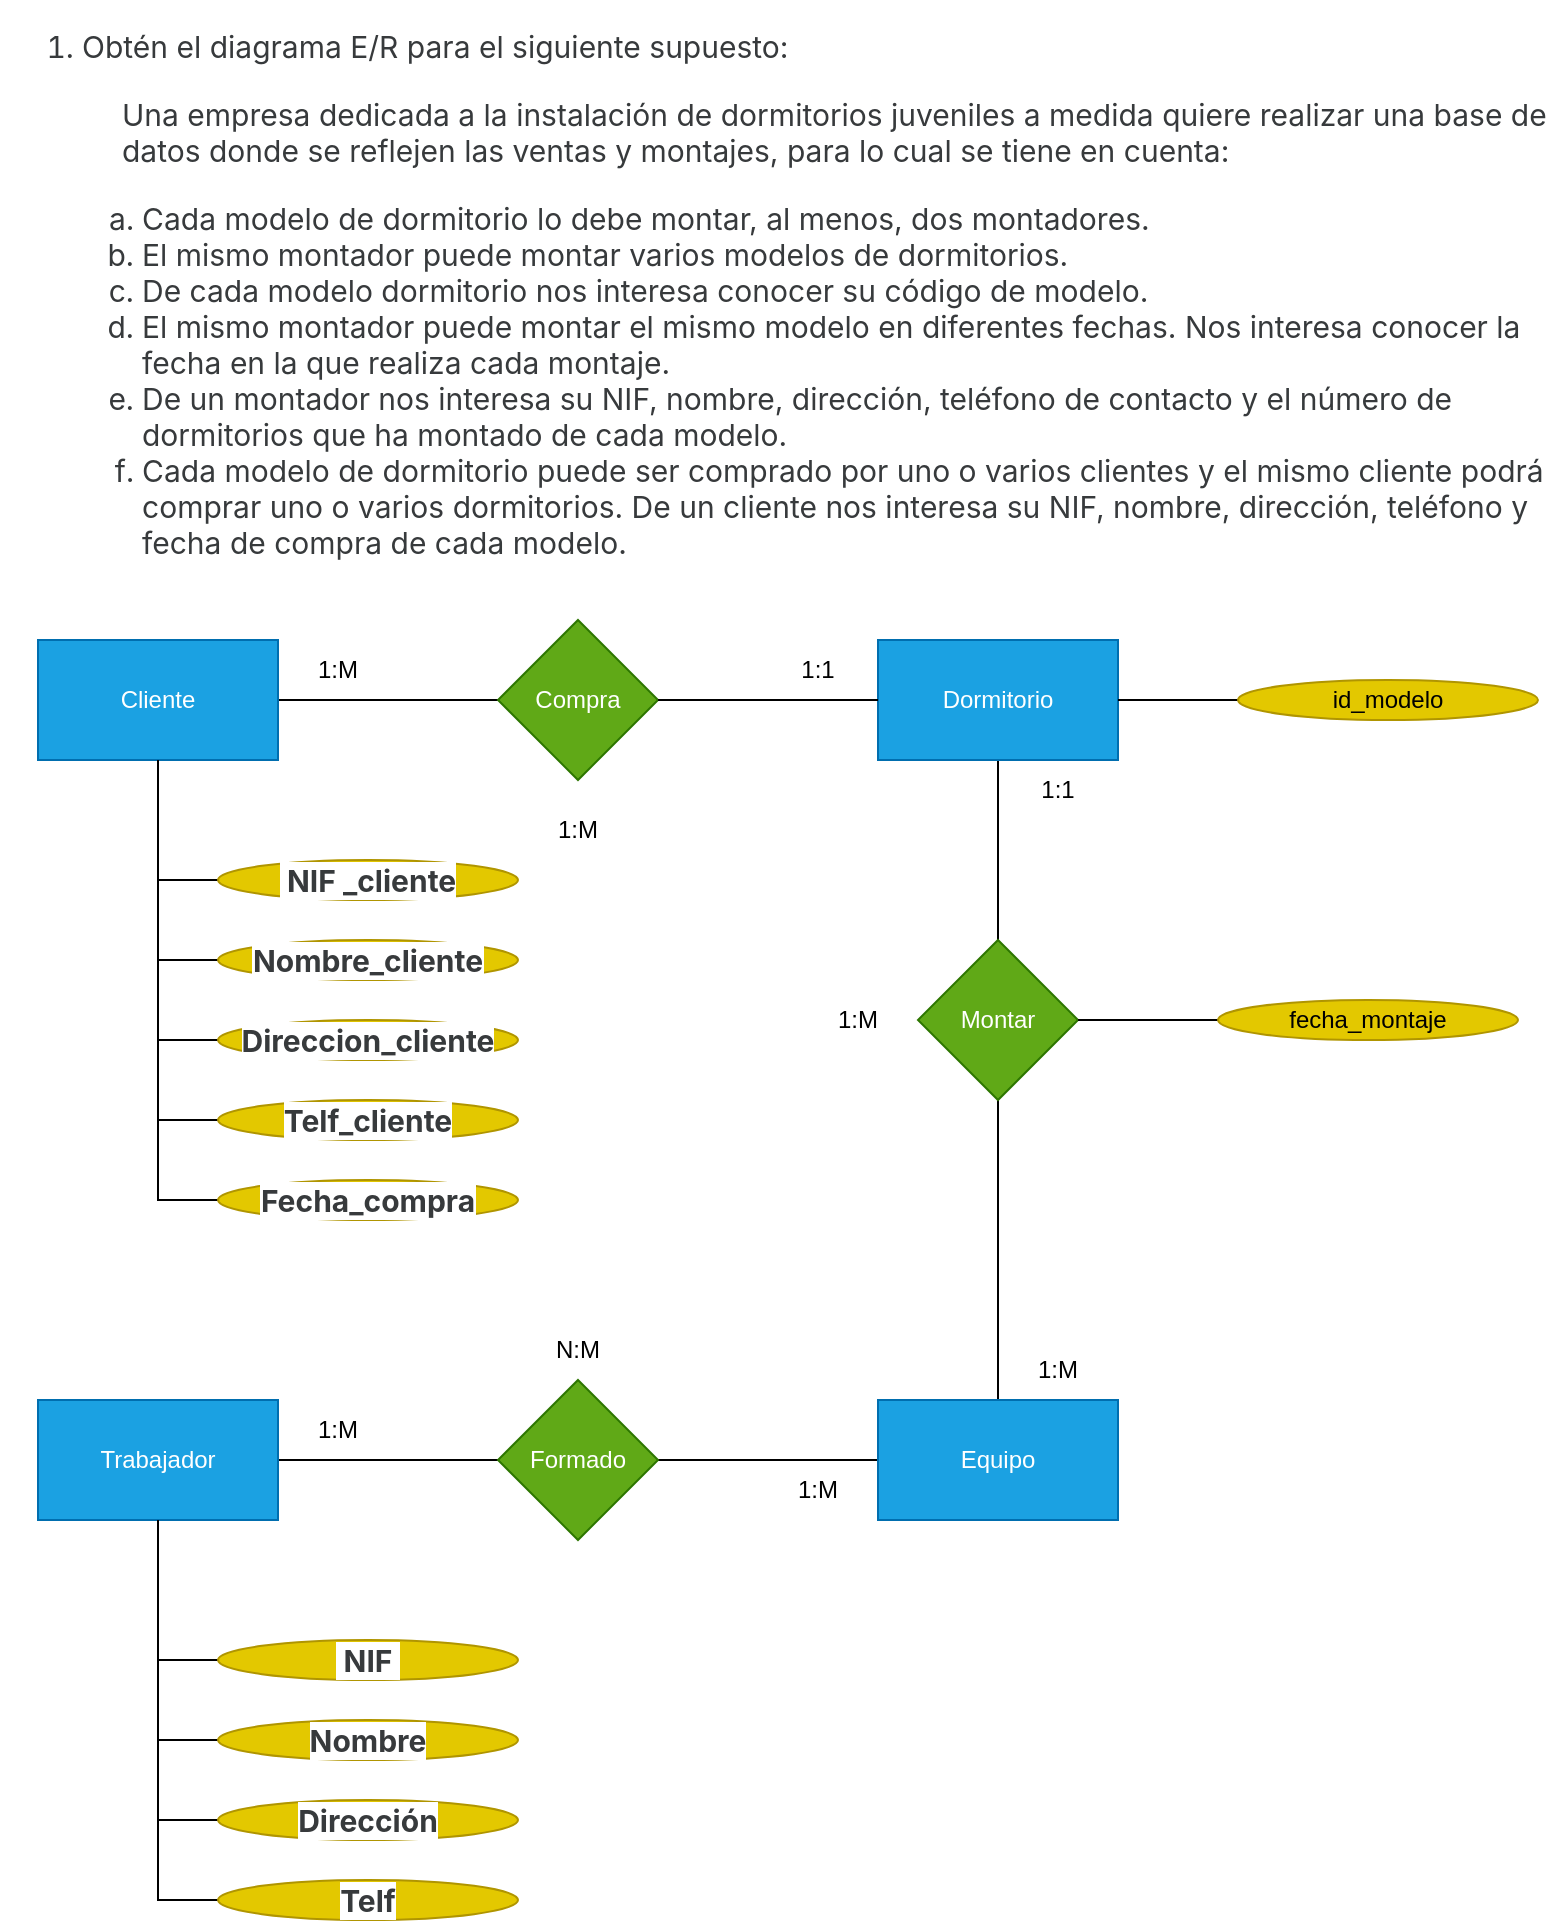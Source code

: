<mxfile version="20.1.1" type="device"><diagram id="thLx4Eht6S7S2caN7P-8" name="Page-1"><mxGraphModel dx="1447" dy="768" grid="1" gridSize="10" guides="1" tooltips="1" connect="1" arrows="1" fold="1" page="1" pageScale="1" pageWidth="827" pageHeight="1169" math="0" shadow="0"><root><mxCell id="0"/><mxCell id="1" parent="0"/><mxCell id="q4RQZKvZHyeDzvT3PiH--17" style="edgeStyle=orthogonalEdgeStyle;rounded=0;orthogonalLoop=1;jettySize=auto;html=1;exitX=0.5;exitY=1;exitDx=0;exitDy=0;entryX=0.5;entryY=0;entryDx=0;entryDy=0;endArrow=none;endFill=0;" parent="1" source="q4RQZKvZHyeDzvT3PiH--1" target="q4RQZKvZHyeDzvT3PiH--4" edge="1"><mxGeometry relative="1" as="geometry"/></mxCell><mxCell id="q4RQZKvZHyeDzvT3PiH--1" value="Dormitorio" style="rounded=0;whiteSpace=wrap;html=1;fillColor=#1ba1e2;strokeColor=#006EAF;fontColor=#ffffff;" parent="1" vertex="1"><mxGeometry x="459" y="360" width="120" height="60" as="geometry"/></mxCell><mxCell id="q4RQZKvZHyeDzvT3PiH--13" style="edgeStyle=orthogonalEdgeStyle;rounded=0;orthogonalLoop=1;jettySize=auto;html=1;exitX=1;exitY=0.5;exitDx=0;exitDy=0;entryX=0;entryY=0.5;entryDx=0;entryDy=0;endArrow=none;endFill=0;" parent="1" source="q4RQZKvZHyeDzvT3PiH--2" target="q4RQZKvZHyeDzvT3PiH--3" edge="1"><mxGeometry relative="1" as="geometry"/></mxCell><mxCell id="q4RQZKvZHyeDzvT3PiH--2" value="Cliente" style="rounded=0;whiteSpace=wrap;html=1;fillColor=#1ba1e2;strokeColor=#006EAF;fontColor=#ffffff;" parent="1" vertex="1"><mxGeometry x="39" y="360" width="120" height="60" as="geometry"/></mxCell><mxCell id="q4RQZKvZHyeDzvT3PiH--3" value="Compra" style="rhombus;whiteSpace=wrap;html=1;fillColor=#60a917;strokeColor=#2D7600;fontColor=#ffffff;" parent="1" vertex="1"><mxGeometry x="269" y="350" width="80" height="80" as="geometry"/></mxCell><mxCell id="q4RQZKvZHyeDzvT3PiH--18" style="edgeStyle=orthogonalEdgeStyle;rounded=0;orthogonalLoop=1;jettySize=auto;html=1;exitX=0.5;exitY=1;exitDx=0;exitDy=0;entryX=0.5;entryY=0;entryDx=0;entryDy=0;endArrow=none;endFill=0;" parent="1" source="q4RQZKvZHyeDzvT3PiH--4" target="q4RQZKvZHyeDzvT3PiH--5" edge="1"><mxGeometry relative="1" as="geometry"/></mxCell><mxCell id="q4RQZKvZHyeDzvT3PiH--4" value="Montar" style="rhombus;whiteSpace=wrap;html=1;fillColor=#60a917;strokeColor=#2D7600;fontColor=#ffffff;" parent="1" vertex="1"><mxGeometry x="479" y="510" width="80" height="80" as="geometry"/></mxCell><mxCell id="q4RQZKvZHyeDzvT3PiH--19" style="edgeStyle=orthogonalEdgeStyle;rounded=0;orthogonalLoop=1;jettySize=auto;html=1;exitX=0;exitY=0.5;exitDx=0;exitDy=0;entryX=1;entryY=0.5;entryDx=0;entryDy=0;endArrow=none;endFill=0;" parent="1" source="q4RQZKvZHyeDzvT3PiH--5" target="q4RQZKvZHyeDzvT3PiH--6" edge="1"><mxGeometry relative="1" as="geometry"/></mxCell><mxCell id="q4RQZKvZHyeDzvT3PiH--5" value="Equipo" style="rounded=0;whiteSpace=wrap;html=1;fillColor=#1ba1e2;strokeColor=#006EAF;fontColor=#ffffff;" parent="1" vertex="1"><mxGeometry x="459" y="740" width="120" height="60" as="geometry"/></mxCell><mxCell id="q4RQZKvZHyeDzvT3PiH--20" style="edgeStyle=orthogonalEdgeStyle;rounded=0;orthogonalLoop=1;jettySize=auto;html=1;exitX=0;exitY=0.5;exitDx=0;exitDy=0;entryX=1;entryY=0.5;entryDx=0;entryDy=0;endArrow=none;endFill=0;" parent="1" source="q4RQZKvZHyeDzvT3PiH--6" target="q4RQZKvZHyeDzvT3PiH--7" edge="1"><mxGeometry relative="1" as="geometry"/></mxCell><mxCell id="q4RQZKvZHyeDzvT3PiH--6" value="Formado" style="rhombus;whiteSpace=wrap;html=1;fillColor=#60a917;fontColor=#ffffff;strokeColor=#2D7600;" parent="1" vertex="1"><mxGeometry x="269" y="730" width="80" height="80" as="geometry"/></mxCell><mxCell id="q4RQZKvZHyeDzvT3PiH--7" value="Trabajador" style="rounded=0;whiteSpace=wrap;html=1;fillColor=#1ba1e2;strokeColor=#006EAF;fontColor=#ffffff;" parent="1" vertex="1"><mxGeometry x="39" y="740" width="120" height="60" as="geometry"/></mxCell><mxCell id="q4RQZKvZHyeDzvT3PiH--16" value="" style="endArrow=none;html=1;rounded=0;exitX=1;exitY=0.5;exitDx=0;exitDy=0;entryX=0;entryY=0.5;entryDx=0;entryDy=0;" parent="1" source="q4RQZKvZHyeDzvT3PiH--3" target="q4RQZKvZHyeDzvT3PiH--1" edge="1"><mxGeometry width="50" height="50" relative="1" as="geometry"><mxPoint x="339" y="430" as="sourcePoint"/><mxPoint x="389" y="380" as="targetPoint"/></mxGeometry></mxCell><mxCell id="q4RQZKvZHyeDzvT3PiH--21" value="1:M" style="text;html=1;strokeColor=none;fillColor=none;align=center;verticalAlign=middle;whiteSpace=wrap;rounded=0;" parent="1" vertex="1"><mxGeometry x="159" y="360" width="60" height="30" as="geometry"/></mxCell><mxCell id="q4RQZKvZHyeDzvT3PiH--23" value="1:1" style="text;html=1;strokeColor=none;fillColor=none;align=center;verticalAlign=middle;whiteSpace=wrap;rounded=0;" parent="1" vertex="1"><mxGeometry x="399" y="360" width="60" height="30" as="geometry"/></mxCell><mxCell id="q4RQZKvZHyeDzvT3PiH--24" value="1:M" style="text;html=1;strokeColor=none;fillColor=none;align=center;verticalAlign=middle;whiteSpace=wrap;rounded=0;" parent="1" vertex="1"><mxGeometry x="279" y="440" width="60" height="30" as="geometry"/></mxCell><mxCell id="q4RQZKvZHyeDzvT3PiH--25" value="1:1" style="text;html=1;strokeColor=none;fillColor=none;align=center;verticalAlign=middle;whiteSpace=wrap;rounded=0;" parent="1" vertex="1"><mxGeometry x="519" y="420" width="60" height="30" as="geometry"/></mxCell><mxCell id="q4RQZKvZHyeDzvT3PiH--26" value="1:M" style="text;html=1;strokeColor=none;fillColor=none;align=center;verticalAlign=middle;whiteSpace=wrap;rounded=0;" parent="1" vertex="1"><mxGeometry x="519" y="710" width="60" height="30" as="geometry"/></mxCell><mxCell id="q4RQZKvZHyeDzvT3PiH--27" value="1:M" style="text;html=1;strokeColor=none;fillColor=none;align=center;verticalAlign=middle;whiteSpace=wrap;rounded=0;" parent="1" vertex="1"><mxGeometry x="419" y="535" width="60" height="30" as="geometry"/></mxCell><mxCell id="q4RQZKvZHyeDzvT3PiH--28" value="1:M" style="text;html=1;strokeColor=none;fillColor=none;align=center;verticalAlign=middle;whiteSpace=wrap;rounded=0;" parent="1" vertex="1"><mxGeometry x="399" y="770" width="60" height="30" as="geometry"/></mxCell><mxCell id="q4RQZKvZHyeDzvT3PiH--29" value="1:M" style="text;html=1;strokeColor=none;fillColor=none;align=center;verticalAlign=middle;whiteSpace=wrap;rounded=0;" parent="1" vertex="1"><mxGeometry x="159" y="740" width="60" height="30" as="geometry"/></mxCell><mxCell id="q4RQZKvZHyeDzvT3PiH--30" value="N:M" style="text;html=1;strokeColor=none;fillColor=none;align=center;verticalAlign=middle;whiteSpace=wrap;rounded=0;" parent="1" vertex="1"><mxGeometry x="279" y="700" width="60" height="30" as="geometry"/></mxCell><mxCell id="q4RQZKvZHyeDzvT3PiH--55" style="edgeStyle=orthogonalEdgeStyle;rounded=0;orthogonalLoop=1;jettySize=auto;html=1;exitX=0;exitY=0.5;exitDx=0;exitDy=0;entryX=1;entryY=0.5;entryDx=0;entryDy=0;endArrow=none;endFill=0;" parent="1" source="q4RQZKvZHyeDzvT3PiH--31" target="q4RQZKvZHyeDzvT3PiH--1" edge="1"><mxGeometry relative="1" as="geometry"/></mxCell><mxCell id="q4RQZKvZHyeDzvT3PiH--31" value="id_modelo" style="ellipse;whiteSpace=wrap;html=1;fillColor=#e3c800;fontColor=#000000;strokeColor=#B09500;" parent="1" vertex="1"><mxGeometry x="639" y="380" width="150" height="20" as="geometry"/></mxCell><mxCell id="q4RQZKvZHyeDzvT3PiH--42" style="edgeStyle=orthogonalEdgeStyle;rounded=0;orthogonalLoop=1;jettySize=auto;html=1;exitX=0;exitY=0.5;exitDx=0;exitDy=0;endArrow=none;endFill=0;" parent="1" source="q4RQZKvZHyeDzvT3PiH--32" edge="1"><mxGeometry relative="1" as="geometry"><mxPoint x="99" y="870.353" as="targetPoint"/></mxGeometry></mxCell><mxCell id="q4RQZKvZHyeDzvT3PiH--32" value="&lt;span style=&quot;color: rgb(55, 58, 60); font-family: -apple-system, BlinkMacSystemFont, &amp;quot;Segoe UI&amp;quot;, Roboto, &amp;quot;Helvetica Neue&amp;quot;, Arial, sans-serif, &amp;quot;Apple Color Emoji&amp;quot;, &amp;quot;Segoe UI Emoji&amp;quot;, &amp;quot;Segoe UI Symbol&amp;quot;; font-size: 15px; font-weight: 700; text-align: left; background-color: rgb(255, 255, 255);&quot;&gt;&amp;nbsp;NIF&amp;nbsp;&lt;/span&gt;" style="ellipse;whiteSpace=wrap;html=1;fillColor=#e3c800;fontColor=#000000;strokeColor=#B09500;" parent="1" vertex="1"><mxGeometry x="129" y="860" width="150" height="20" as="geometry"/></mxCell><mxCell id="q4RQZKvZHyeDzvT3PiH--56" style="edgeStyle=orthogonalEdgeStyle;rounded=0;orthogonalLoop=1;jettySize=auto;html=1;exitX=0;exitY=0.5;exitDx=0;exitDy=0;entryX=1;entryY=0.5;entryDx=0;entryDy=0;endArrow=none;endFill=0;" parent="1" source="q4RQZKvZHyeDzvT3PiH--33" target="q4RQZKvZHyeDzvT3PiH--4" edge="1"><mxGeometry relative="1" as="geometry"/></mxCell><mxCell id="q4RQZKvZHyeDzvT3PiH--33" value="fecha_montaje" style="ellipse;whiteSpace=wrap;html=1;fillColor=#e3c800;fontColor=#000000;strokeColor=#B09500;" parent="1" vertex="1"><mxGeometry x="629" y="540" width="150" height="20" as="geometry"/></mxCell><mxCell id="q4RQZKvZHyeDzvT3PiH--41" style="edgeStyle=orthogonalEdgeStyle;rounded=0;orthogonalLoop=1;jettySize=auto;html=1;exitX=0;exitY=0.5;exitDx=0;exitDy=0;endArrow=none;endFill=0;" parent="1" source="q4RQZKvZHyeDzvT3PiH--35" edge="1"><mxGeometry relative="1" as="geometry"><mxPoint x="99" y="910.353" as="targetPoint"/></mxGeometry></mxCell><mxCell id="q4RQZKvZHyeDzvT3PiH--35" value="&lt;span style=&quot;color: rgb(55, 58, 60); font-family: -apple-system, BlinkMacSystemFont, &amp;quot;Segoe UI&amp;quot;, Roboto, &amp;quot;Helvetica Neue&amp;quot;, Arial, sans-serif, &amp;quot;Apple Color Emoji&amp;quot;, &amp;quot;Segoe UI Emoji&amp;quot;, &amp;quot;Segoe UI Symbol&amp;quot;; font-size: 15px; font-weight: 700; text-align: left; background-color: rgb(255, 255, 255);&quot;&gt;Nombre&lt;/span&gt;" style="ellipse;whiteSpace=wrap;html=1;fillColor=#e3c800;fontColor=#000000;strokeColor=#B09500;" parent="1" vertex="1"><mxGeometry x="129" y="900" width="150" height="20" as="geometry"/></mxCell><mxCell id="q4RQZKvZHyeDzvT3PiH--40" style="edgeStyle=orthogonalEdgeStyle;rounded=0;orthogonalLoop=1;jettySize=auto;html=1;exitX=0;exitY=0.5;exitDx=0;exitDy=0;endArrow=none;endFill=0;" parent="1" source="q4RQZKvZHyeDzvT3PiH--36" edge="1"><mxGeometry relative="1" as="geometry"><mxPoint x="99" y="950.353" as="targetPoint"/></mxGeometry></mxCell><mxCell id="q4RQZKvZHyeDzvT3PiH--36" value="&lt;span style=&quot;color: rgb(55, 58, 60); font-family: -apple-system, BlinkMacSystemFont, &amp;quot;Segoe UI&amp;quot;, Roboto, &amp;quot;Helvetica Neue&amp;quot;, Arial, sans-serif, &amp;quot;Apple Color Emoji&amp;quot;, &amp;quot;Segoe UI Emoji&amp;quot;, &amp;quot;Segoe UI Symbol&amp;quot;; font-size: 15px; font-weight: 700; text-align: left; background-color: rgb(255, 255, 255);&quot;&gt;Dirección&lt;br&gt;&lt;/span&gt;" style="ellipse;whiteSpace=wrap;html=1;fillColor=#e3c800;fontColor=#000000;strokeColor=#B09500;" parent="1" vertex="1"><mxGeometry x="129" y="940" width="150" height="20" as="geometry"/></mxCell><mxCell id="q4RQZKvZHyeDzvT3PiH--39" style="edgeStyle=orthogonalEdgeStyle;rounded=0;orthogonalLoop=1;jettySize=auto;html=1;exitX=0;exitY=0.5;exitDx=0;exitDy=0;entryX=0.5;entryY=1;entryDx=0;entryDy=0;endArrow=none;endFill=0;" parent="1" source="q4RQZKvZHyeDzvT3PiH--37" target="q4RQZKvZHyeDzvT3PiH--7" edge="1"><mxGeometry relative="1" as="geometry"/></mxCell><mxCell id="q4RQZKvZHyeDzvT3PiH--37" value="&lt;span style=&quot;color: rgb(55, 58, 60); font-family: -apple-system, BlinkMacSystemFont, &amp;quot;Segoe UI&amp;quot;, Roboto, &amp;quot;Helvetica Neue&amp;quot;, Arial, sans-serif, &amp;quot;Apple Color Emoji&amp;quot;, &amp;quot;Segoe UI Emoji&amp;quot;, &amp;quot;Segoe UI Symbol&amp;quot;; font-size: 15px; font-weight: 700; text-align: left; background-color: rgb(255, 255, 255);&quot;&gt;Telf&lt;/span&gt;" style="ellipse;whiteSpace=wrap;html=1;fillColor=#e3c800;fontColor=#000000;strokeColor=#B09500;" parent="1" vertex="1"><mxGeometry x="129" y="980" width="150" height="20" as="geometry"/></mxCell><mxCell id="q4RQZKvZHyeDzvT3PiH--54" style="edgeStyle=orthogonalEdgeStyle;rounded=0;orthogonalLoop=1;jettySize=auto;html=1;exitX=0;exitY=0.5;exitDx=0;exitDy=0;endArrow=none;endFill=0;" parent="1" source="q4RQZKvZHyeDzvT3PiH--43" edge="1"><mxGeometry relative="1" as="geometry"><mxPoint x="99" y="480.353" as="targetPoint"/></mxGeometry></mxCell><mxCell id="q4RQZKvZHyeDzvT3PiH--43" value="&lt;span style=&quot;color: rgb(55, 58, 60); font-family: -apple-system, BlinkMacSystemFont, &amp;quot;Segoe UI&amp;quot;, Roboto, &amp;quot;Helvetica Neue&amp;quot;, Arial, sans-serif, &amp;quot;Apple Color Emoji&amp;quot;, &amp;quot;Segoe UI Emoji&amp;quot;, &amp;quot;Segoe UI Symbol&amp;quot;; font-size: 15px; font-weight: 700; text-align: left; background-color: rgb(255, 255, 255);&quot;&gt;&amp;nbsp;NIF _cliente&lt;/span&gt;" style="ellipse;whiteSpace=wrap;html=1;fillColor=#e3c800;fontColor=#000000;strokeColor=#B09500;" parent="1" vertex="1"><mxGeometry x="129" y="470" width="150" height="20" as="geometry"/></mxCell><mxCell id="q4RQZKvZHyeDzvT3PiH--53" style="edgeStyle=orthogonalEdgeStyle;rounded=0;orthogonalLoop=1;jettySize=auto;html=1;exitX=0;exitY=0.5;exitDx=0;exitDy=0;endArrow=none;endFill=0;" parent="1" source="q4RQZKvZHyeDzvT3PiH--44" edge="1"><mxGeometry relative="1" as="geometry"><mxPoint x="99" y="520.353" as="targetPoint"/></mxGeometry></mxCell><mxCell id="q4RQZKvZHyeDzvT3PiH--44" value="&lt;span style=&quot;color: rgb(55, 58, 60); font-family: -apple-system, BlinkMacSystemFont, &amp;quot;Segoe UI&amp;quot;, Roboto, &amp;quot;Helvetica Neue&amp;quot;, Arial, sans-serif, &amp;quot;Apple Color Emoji&amp;quot;, &amp;quot;Segoe UI Emoji&amp;quot;, &amp;quot;Segoe UI Symbol&amp;quot;; font-size: 15px; font-weight: 700; text-align: left; background-color: rgb(255, 255, 255);&quot;&gt;Nombre_cliente&lt;/span&gt;" style="ellipse;whiteSpace=wrap;html=1;fillColor=#e3c800;fontColor=#000000;strokeColor=#B09500;" parent="1" vertex="1"><mxGeometry x="129" y="510" width="150" height="20" as="geometry"/></mxCell><mxCell id="q4RQZKvZHyeDzvT3PiH--52" style="edgeStyle=orthogonalEdgeStyle;rounded=0;orthogonalLoop=1;jettySize=auto;html=1;exitX=0;exitY=0.5;exitDx=0;exitDy=0;endArrow=none;endFill=0;" parent="1" source="q4RQZKvZHyeDzvT3PiH--45" edge="1"><mxGeometry relative="1" as="geometry"><mxPoint x="99" y="560.353" as="targetPoint"/></mxGeometry></mxCell><mxCell id="q4RQZKvZHyeDzvT3PiH--45" value="&lt;span style=&quot;color: rgb(55, 58, 60); font-family: -apple-system, BlinkMacSystemFont, &amp;quot;Segoe UI&amp;quot;, Roboto, &amp;quot;Helvetica Neue&amp;quot;, Arial, sans-serif, &amp;quot;Apple Color Emoji&amp;quot;, &amp;quot;Segoe UI Emoji&amp;quot;, &amp;quot;Segoe UI Symbol&amp;quot;; font-size: 15px; font-weight: 700; text-align: left; background-color: rgb(255, 255, 255);&quot;&gt;Direccion_cliente&lt;br&gt;&lt;/span&gt;" style="ellipse;whiteSpace=wrap;html=1;fillColor=#e3c800;fontColor=#000000;strokeColor=#B09500;" parent="1" vertex="1"><mxGeometry x="129" y="550" width="150" height="20" as="geometry"/></mxCell><mxCell id="q4RQZKvZHyeDzvT3PiH--51" style="edgeStyle=orthogonalEdgeStyle;rounded=0;orthogonalLoop=1;jettySize=auto;html=1;exitX=0;exitY=0.5;exitDx=0;exitDy=0;endArrow=none;endFill=0;" parent="1" source="q4RQZKvZHyeDzvT3PiH--46" edge="1"><mxGeometry relative="1" as="geometry"><mxPoint x="99" y="600.353" as="targetPoint"/></mxGeometry></mxCell><mxCell id="q4RQZKvZHyeDzvT3PiH--46" value="&lt;span style=&quot;color: rgb(55, 58, 60); font-family: -apple-system, BlinkMacSystemFont, &amp;quot;Segoe UI&amp;quot;, Roboto, &amp;quot;Helvetica Neue&amp;quot;, Arial, sans-serif, &amp;quot;Apple Color Emoji&amp;quot;, &amp;quot;Segoe UI Emoji&amp;quot;, &amp;quot;Segoe UI Symbol&amp;quot;; font-size: 15px; font-weight: 700; text-align: left; background-color: rgb(255, 255, 255);&quot;&gt;Telf_cliente&lt;/span&gt;" style="ellipse;whiteSpace=wrap;html=1;fillColor=#e3c800;fontColor=#000000;strokeColor=#B09500;" parent="1" vertex="1"><mxGeometry x="129" y="590" width="150" height="20" as="geometry"/></mxCell><mxCell id="q4RQZKvZHyeDzvT3PiH--49" style="edgeStyle=orthogonalEdgeStyle;rounded=0;orthogonalLoop=1;jettySize=auto;html=1;exitX=0;exitY=0.5;exitDx=0;exitDy=0;entryX=0.5;entryY=1;entryDx=0;entryDy=0;endArrow=none;endFill=0;" parent="1" source="q4RQZKvZHyeDzvT3PiH--47" target="q4RQZKvZHyeDzvT3PiH--2" edge="1"><mxGeometry relative="1" as="geometry"/></mxCell><mxCell id="q4RQZKvZHyeDzvT3PiH--47" value="&lt;span style=&quot;color: rgb(55, 58, 60); font-family: -apple-system, BlinkMacSystemFont, &amp;quot;Segoe UI&amp;quot;, Roboto, &amp;quot;Helvetica Neue&amp;quot;, Arial, sans-serif, &amp;quot;Apple Color Emoji&amp;quot;, &amp;quot;Segoe UI Emoji&amp;quot;, &amp;quot;Segoe UI Symbol&amp;quot;; font-size: 15px; font-weight: 700; text-align: left; background-color: rgb(255, 255, 255);&quot;&gt;Fecha_compra&lt;/span&gt;" style="ellipse;whiteSpace=wrap;html=1;fillColor=#e3c800;fontColor=#000000;strokeColor=#B09500;" parent="1" vertex="1"><mxGeometry x="129" y="630" width="150" height="20" as="geometry"/></mxCell><mxCell id="4-AjIs3FGwJFk-wqZQ8P-2" value="&lt;ol style=&quot;box-sizing: border-box; margin-top: 0px; margin-bottom: 1rem; color: rgb(55, 58, 60); font-family: -apple-system, BlinkMacSystemFont, &amp;quot;Segoe UI&amp;quot;, Roboto, &amp;quot;Helvetica Neue&amp;quot;, Arial, sans-serif, &amp;quot;Apple Color Emoji&amp;quot;, &amp;quot;Segoe UI Emoji&amp;quot;, &amp;quot;Segoe UI Symbol&amp;quot;; font-size: 15px; text-align: left; background-color: rgb(255, 255, 255);&quot;&gt;&lt;li style=&quot;box-sizing: border-box;&quot;&gt;Obtén el diagrama E/R para el siguiente supuesto:&lt;/li&gt;&lt;/ol&gt;&lt;p style=&quot;box-sizing: border-box; margin-top: 0px; margin-bottom: 1rem; color: rgb(55, 58, 60); font-family: -apple-system, BlinkMacSystemFont, &amp;quot;Segoe UI&amp;quot;, Roboto, &amp;quot;Helvetica Neue&amp;quot;, Arial, sans-serif, &amp;quot;Apple Color Emoji&amp;quot;, &amp;quot;Segoe UI Emoji&amp;quot;, &amp;quot;Segoe UI Symbol&amp;quot;; font-size: 15px; text-align: left; background-color: rgb(255, 255, 255);&quot;&gt;&lt;/p&gt;&lt;div style=&quot;box-sizing: border-box; color: rgb(55, 58, 60); font-family: -apple-system, BlinkMacSystemFont, &amp;quot;Segoe UI&amp;quot;, Roboto, &amp;quot;Helvetica Neue&amp;quot;, Arial, sans-serif, &amp;quot;Apple Color Emoji&amp;quot;, &amp;quot;Segoe UI Emoji&amp;quot;, &amp;quot;Segoe UI Symbol&amp;quot;; font-size: 15px; text-align: left; background-color: rgb(255, 255, 255); margin-left: 30px;&quot; class=&quot;editor-indent&quot;&gt;&lt;div style=&quot;box-sizing: border-box; margin-left: 30px;&quot; class=&quot;editor-indent&quot;&gt;&lt;p style=&quot;box-sizing: border-box; margin-top: 0px; margin-bottom: 1rem;&quot;&gt;Una empresa dedicada a la instalación de dormitorios juveniles a medida quiere realizar una base de datos donde se reflejen las ventas y montajes, para lo cual se tiene en cuenta:&lt;/p&gt;&lt;/div&gt;&lt;div style=&quot;box-sizing: border-box;&quot; class=&quot;editor-indent&quot;&gt;&lt;p style=&quot;box-sizing: border-box; margin-top: 0px; margin-bottom: 1rem;&quot;&gt;&lt;/p&gt;&lt;ol style=&quot;box-sizing: border-box; margin-top: 0px; margin-bottom: 1rem; list-style-type: lower-alpha;&quot;&gt;&lt;li style=&quot;box-sizing: border-box;&quot;&gt;Cada modelo de dormitorio lo debe montar, al menos, dos montadores.&lt;/li&gt;&lt;li style=&quot;box-sizing: border-box;&quot;&gt;El mismo montador puede montar varios modelos de dormitorios.&lt;/li&gt;&lt;li style=&quot;box-sizing: border-box;&quot;&gt;De cada modelo dormitorio nos interesa conocer su código de modelo.&lt;/li&gt;&lt;li style=&quot;box-sizing: border-box;&quot;&gt;El mismo montador puede montar el mismo modelo en diferentes fechas. Nos interesa conocer la fecha en la que realiza cada montaje.&lt;/li&gt;&lt;li style=&quot;box-sizing: border-box;&quot;&gt;De un montador nos interesa su NIF, nombre, dirección, teléfono de contacto y el número de dormitorios que ha montado de cada modelo.&lt;/li&gt;&lt;li style=&quot;box-sizing: border-box;&quot;&gt;Cada modelo de dormitorio puede ser comprado por uno o varios clientes y el mismo cliente podrá comprar uno o varios dormitorios. De un cliente nos interesa su NIF, nombre, dirección, teléfono y fecha de compra de cada modelo.&lt;/li&gt;&lt;/ol&gt;&lt;/div&gt;&lt;/div&gt;" style="text;html=1;strokeColor=none;fillColor=none;align=center;verticalAlign=middle;whiteSpace=wrap;rounded=0;" vertex="1" parent="1"><mxGeometry x="20" y="40" width="780" height="310" as="geometry"/></mxCell></root></mxGraphModel></diagram></mxfile>
